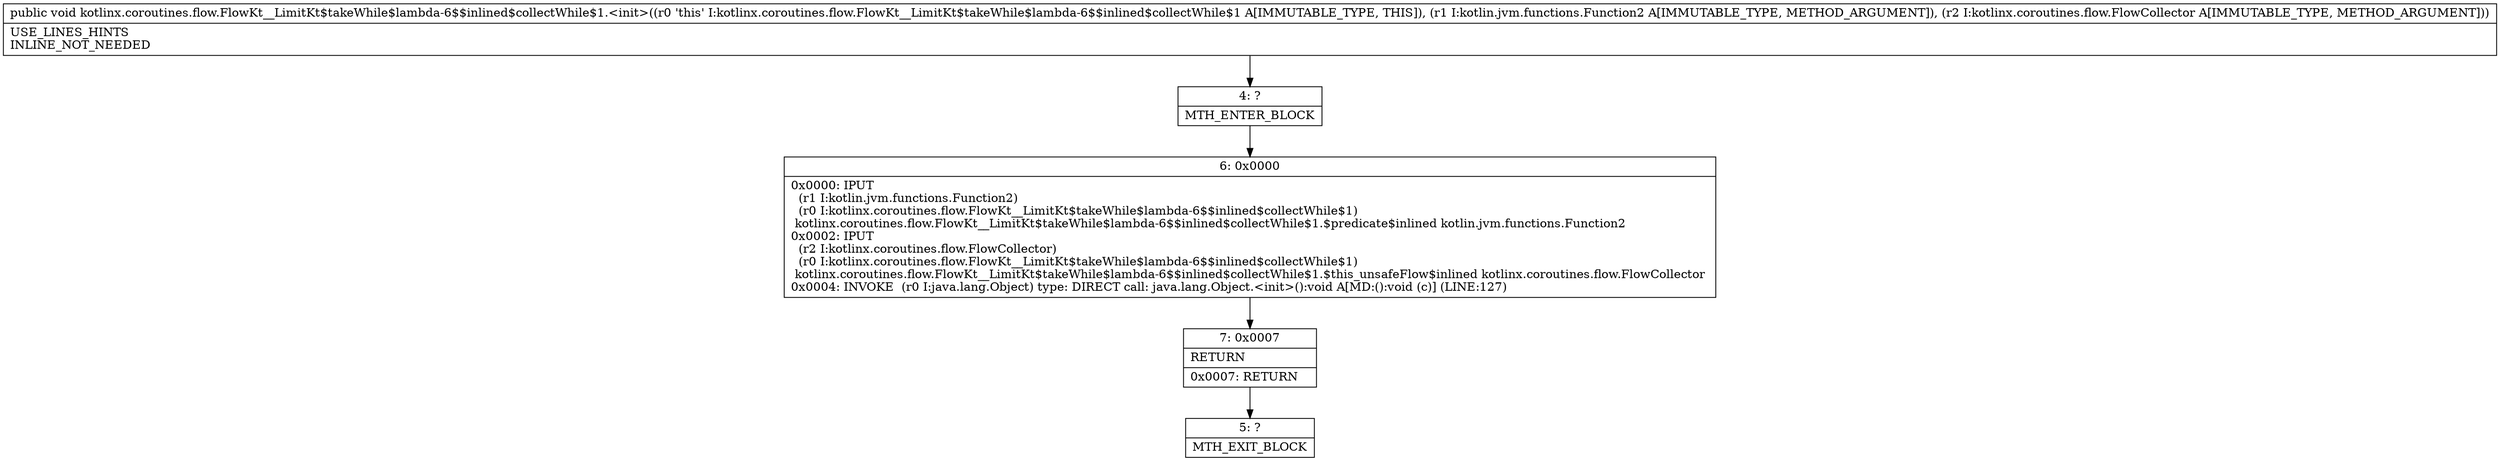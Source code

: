 digraph "CFG forkotlinx.coroutines.flow.FlowKt__LimitKt$takeWhile$lambda\-6$$inlined$collectWhile$1.\<init\>(Lkotlin\/jvm\/functions\/Function2;Lkotlinx\/coroutines\/flow\/FlowCollector;)V" {
Node_4 [shape=record,label="{4\:\ ?|MTH_ENTER_BLOCK\l}"];
Node_6 [shape=record,label="{6\:\ 0x0000|0x0000: IPUT  \l  (r1 I:kotlin.jvm.functions.Function2)\l  (r0 I:kotlinx.coroutines.flow.FlowKt__LimitKt$takeWhile$lambda\-6$$inlined$collectWhile$1)\l kotlinx.coroutines.flow.FlowKt__LimitKt$takeWhile$lambda\-6$$inlined$collectWhile$1.$predicate$inlined kotlin.jvm.functions.Function2 \l0x0002: IPUT  \l  (r2 I:kotlinx.coroutines.flow.FlowCollector)\l  (r0 I:kotlinx.coroutines.flow.FlowKt__LimitKt$takeWhile$lambda\-6$$inlined$collectWhile$1)\l kotlinx.coroutines.flow.FlowKt__LimitKt$takeWhile$lambda\-6$$inlined$collectWhile$1.$this_unsafeFlow$inlined kotlinx.coroutines.flow.FlowCollector \l0x0004: INVOKE  (r0 I:java.lang.Object) type: DIRECT call: java.lang.Object.\<init\>():void A[MD:():void (c)] (LINE:127)\l}"];
Node_7 [shape=record,label="{7\:\ 0x0007|RETURN\l|0x0007: RETURN   \l}"];
Node_5 [shape=record,label="{5\:\ ?|MTH_EXIT_BLOCK\l}"];
MethodNode[shape=record,label="{public void kotlinx.coroutines.flow.FlowKt__LimitKt$takeWhile$lambda\-6$$inlined$collectWhile$1.\<init\>((r0 'this' I:kotlinx.coroutines.flow.FlowKt__LimitKt$takeWhile$lambda\-6$$inlined$collectWhile$1 A[IMMUTABLE_TYPE, THIS]), (r1 I:kotlin.jvm.functions.Function2 A[IMMUTABLE_TYPE, METHOD_ARGUMENT]), (r2 I:kotlinx.coroutines.flow.FlowCollector A[IMMUTABLE_TYPE, METHOD_ARGUMENT]))  | USE_LINES_HINTS\lINLINE_NOT_NEEDED\l}"];
MethodNode -> Node_4;Node_4 -> Node_6;
Node_6 -> Node_7;
Node_7 -> Node_5;
}

